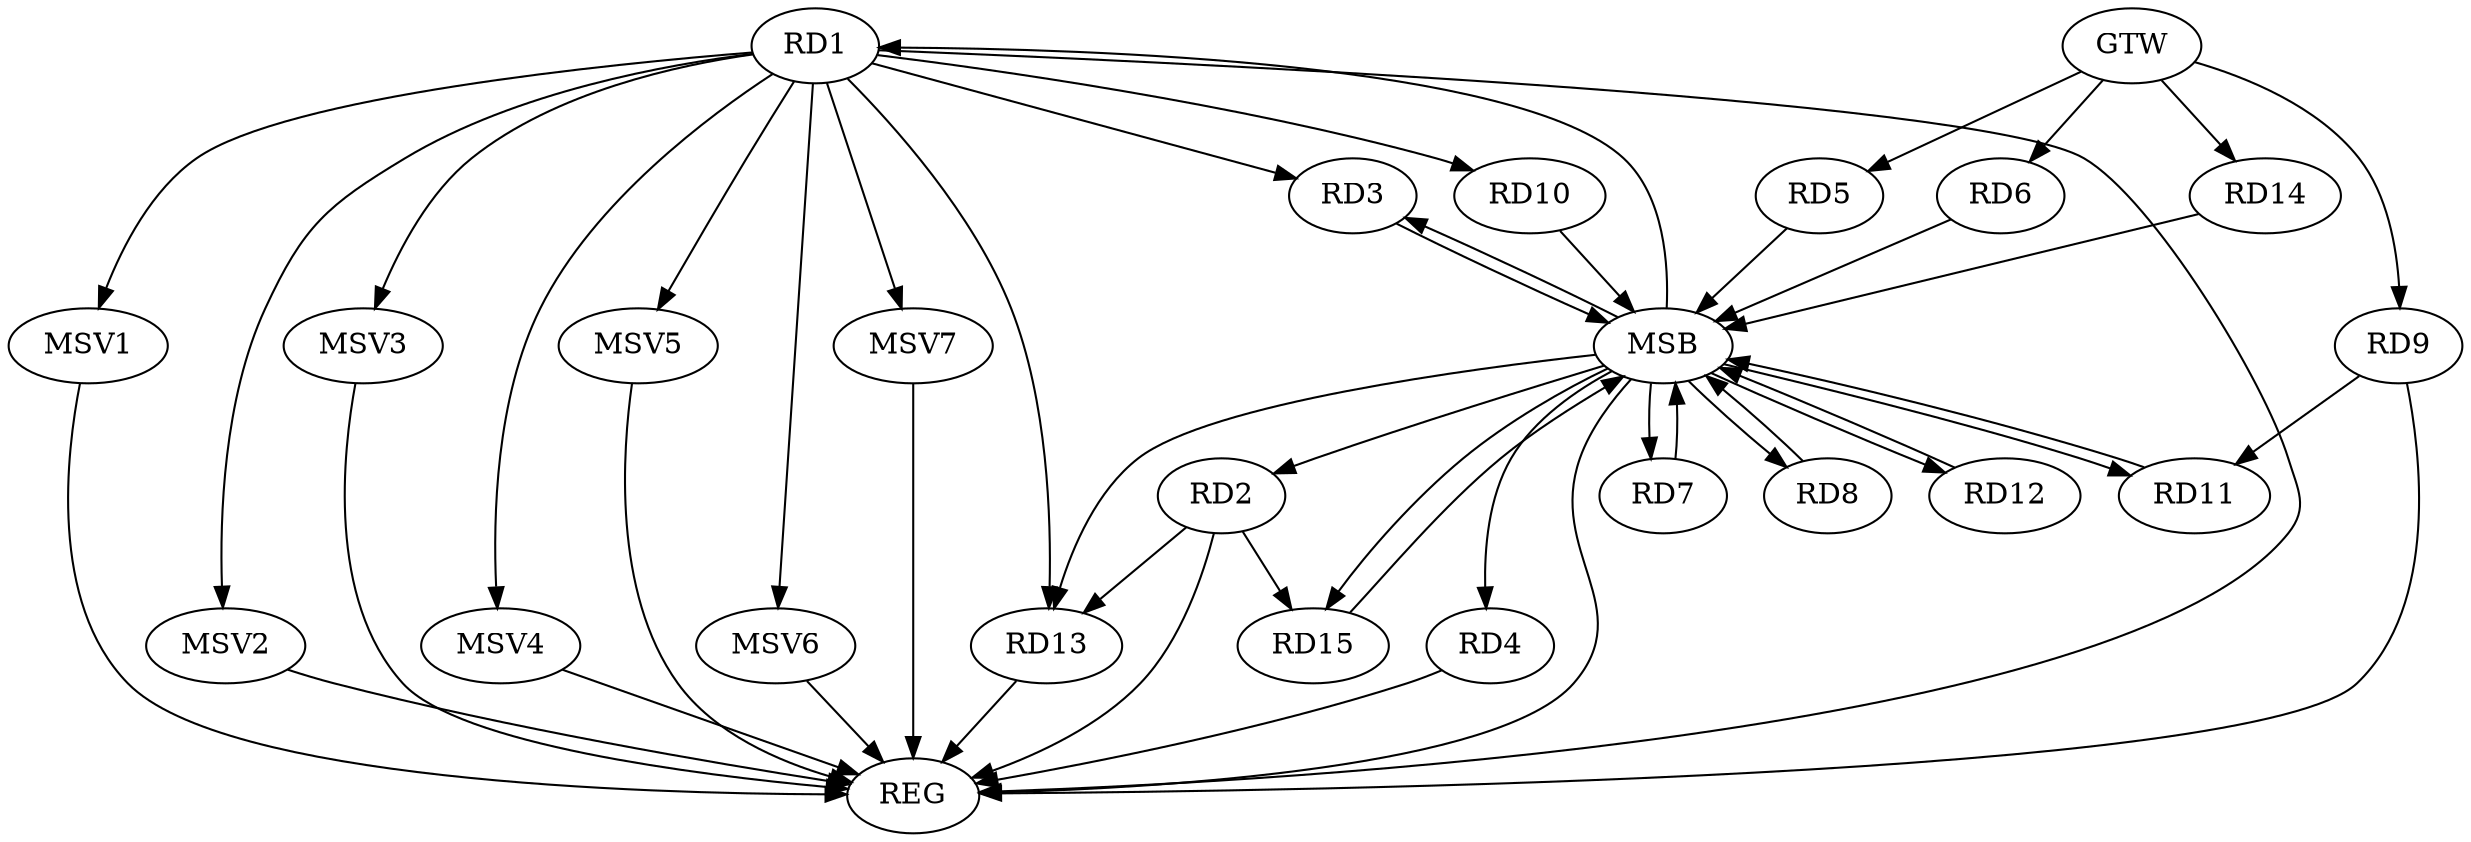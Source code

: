 strict digraph G {
  RD1 [ label="RD1" ];
  RD2 [ label="RD2" ];
  RD3 [ label="RD3" ];
  RD4 [ label="RD4" ];
  RD5 [ label="RD5" ];
  RD6 [ label="RD6" ];
  RD7 [ label="RD7" ];
  RD8 [ label="RD8" ];
  RD9 [ label="RD9" ];
  RD10 [ label="RD10" ];
  RD11 [ label="RD11" ];
  RD12 [ label="RD12" ];
  RD13 [ label="RD13" ];
  RD14 [ label="RD14" ];
  RD15 [ label="RD15" ];
  GTW [ label="GTW" ];
  REG [ label="REG" ];
  MSB [ label="MSB" ];
  MSV1 [ label="MSV1" ];
  MSV2 [ label="MSV2" ];
  MSV3 [ label="MSV3" ];
  MSV4 [ label="MSV4" ];
  MSV5 [ label="MSV5" ];
  MSV6 [ label="MSV6" ];
  MSV7 [ label="MSV7" ];
  RD1 -> RD3;
  RD1 -> RD10;
  RD1 -> RD13;
  RD2 -> RD13;
  RD2 -> RD15;
  RD9 -> RD11;
  GTW -> RD5;
  GTW -> RD6;
  GTW -> RD9;
  GTW -> RD14;
  RD1 -> REG;
  RD2 -> REG;
  RD4 -> REG;
  RD9 -> REG;
  RD13 -> REG;
  RD3 -> MSB;
  MSB -> RD12;
  MSB -> REG;
  RD5 -> MSB;
  RD6 -> MSB;
  MSB -> RD8;
  RD7 -> MSB;
  MSB -> RD3;
  RD8 -> MSB;
  MSB -> RD1;
  MSB -> RD2;
  RD10 -> MSB;
  MSB -> RD7;
  MSB -> RD11;
  RD11 -> MSB;
  MSB -> RD15;
  RD12 -> MSB;
  MSB -> RD4;
  RD14 -> MSB;
  RD15 -> MSB;
  MSB -> RD13;
  RD1 -> MSV1;
  MSV1 -> REG;
  RD1 -> MSV2;
  MSV2 -> REG;
  RD1 -> MSV3;
  MSV3 -> REG;
  RD1 -> MSV4;
  MSV4 -> REG;
  RD1 -> MSV5;
  MSV5 -> REG;
  RD1 -> MSV6;
  RD1 -> MSV7;
  MSV6 -> REG;
  MSV7 -> REG;
}
